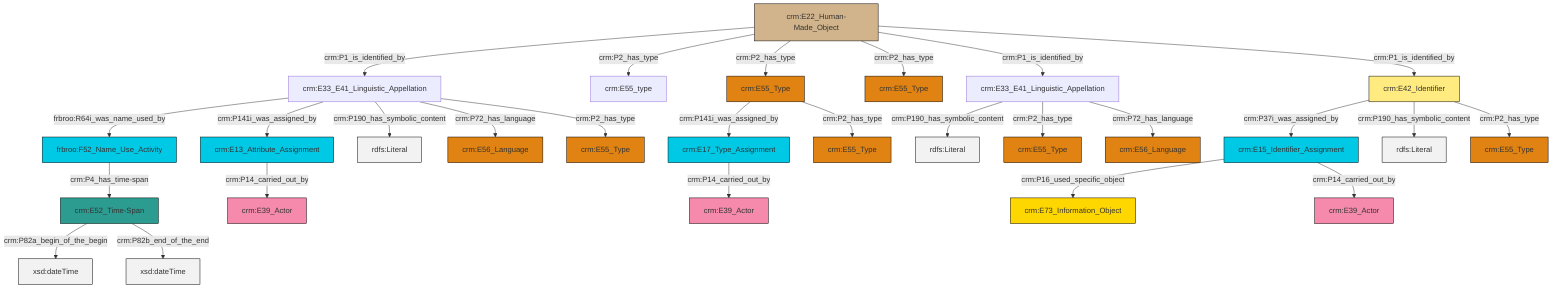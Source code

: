 graph TD
classDef Literal fill:#f2f2f2,stroke:#000000;
classDef CRM_Entity fill:#FFFFFF,stroke:#000000;
classDef Temporal_Entity fill:#00C9E6, stroke:#000000;
classDef Type fill:#E18312, stroke:#000000;
classDef Time-Span fill:#2C9C91, stroke:#000000;
classDef Appellation fill:#FFEB7F, stroke:#000000;
classDef Place fill:#008836, stroke:#000000;
classDef Persistent_Item fill:#B266B2, stroke:#000000;
classDef Conceptual_Object fill:#FFD700, stroke:#000000;
classDef Physical_Thing fill:#D2B48C, stroke:#000000;
classDef Actor fill:#f58aad, stroke:#000000;
classDef PC_Classes fill:#4ce600, stroke:#000000;
classDef Multi fill:#cccccc,stroke:#000000;

0["crm:E22_Human-Made_Object"]:::Physical_Thing -->|crm:P1_is_identified_by| 1["crm:E33_E41_Linguistic_Appellation"]:::Default
2["crm:E33_E41_Linguistic_Appellation"]:::Default -->|crm:P190_has_symbolic_content| 3[rdfs:Literal]:::Literal
0["crm:E22_Human-Made_Object"]:::Physical_Thing -->|crm:P2_has_type| 4["crm:E55_type"]:::Default
7["crm:E42_Identifier"]:::Appellation -->|crm:P37i_was_assigned_by| 8["crm:E15_Identifier_Assignment"]:::Temporal_Entity
0["crm:E22_Human-Made_Object"]:::Physical_Thing -->|crm:P2_has_type| 9["crm:E55_Type"]:::Type
2["crm:E33_E41_Linguistic_Appellation"]:::Default -->|crm:P2_has_type| 10["crm:E55_Type"]:::Type
13["crm:E52_Time-Span"]:::Time-Span -->|crm:P82a_begin_of_the_begin| 14[xsd:dateTime]:::Literal
1["crm:E33_E41_Linguistic_Appellation"]:::Default -->|frbroo:R64i_was_name_used_by| 18["frbroo:F52_Name_Use_Activity"]:::Temporal_Entity
9["crm:E55_Type"]:::Type -->|crm:P141i_was_assigned_by| 20["crm:E17_Type_Assignment"]:::Temporal_Entity
7["crm:E42_Identifier"]:::Appellation -->|crm:P190_has_symbolic_content| 22[rdfs:Literal]:::Literal
20["crm:E17_Type_Assignment"]:::Temporal_Entity -->|crm:P14_carried_out_by| 25["crm:E39_Actor"]:::Actor
13["crm:E52_Time-Span"]:::Time-Span -->|crm:P82b_end_of_the_end| 26[xsd:dateTime]:::Literal
0["crm:E22_Human-Made_Object"]:::Physical_Thing -->|crm:P2_has_type| 16["crm:E55_Type"]:::Type
8["crm:E15_Identifier_Assignment"]:::Temporal_Entity -->|crm:P16_used_specific_object| 11["crm:E73_Information_Object"]:::Conceptual_Object
18["frbroo:F52_Name_Use_Activity"]:::Temporal_Entity -->|crm:P4_has_time-span| 13["crm:E52_Time-Span"]:::Time-Span
8["crm:E15_Identifier_Assignment"]:::Temporal_Entity -->|crm:P14_carried_out_by| 36["crm:E39_Actor"]:::Actor
1["crm:E33_E41_Linguistic_Appellation"]:::Default -->|crm:P141i_was_assigned_by| 23["crm:E13_Attribute_Assignment"]:::Temporal_Entity
23["crm:E13_Attribute_Assignment"]:::Temporal_Entity -->|crm:P14_carried_out_by| 32["crm:E39_Actor"]:::Actor
9["crm:E55_Type"]:::Type -->|crm:P2_has_type| 29["crm:E55_Type"]:::Type
7["crm:E42_Identifier"]:::Appellation -->|crm:P2_has_type| 41["crm:E55_Type"]:::Type
0["crm:E22_Human-Made_Object"]:::Physical_Thing -->|crm:P1_is_identified_by| 2["crm:E33_E41_Linguistic_Appellation"]:::Default
0["crm:E22_Human-Made_Object"]:::Physical_Thing -->|crm:P1_is_identified_by| 7["crm:E42_Identifier"]:::Appellation
1["crm:E33_E41_Linguistic_Appellation"]:::Default -->|crm:P190_has_symbolic_content| 46[rdfs:Literal]:::Literal
2["crm:E33_E41_Linguistic_Appellation"]:::Default -->|crm:P72_has_language| 5["crm:E56_Language"]:::Type
1["crm:E33_E41_Linguistic_Appellation"]:::Default -->|crm:P72_has_language| 47["crm:E56_Language"]:::Type
1["crm:E33_E41_Linguistic_Appellation"]:::Default -->|crm:P2_has_type| 44["crm:E55_Type"]:::Type